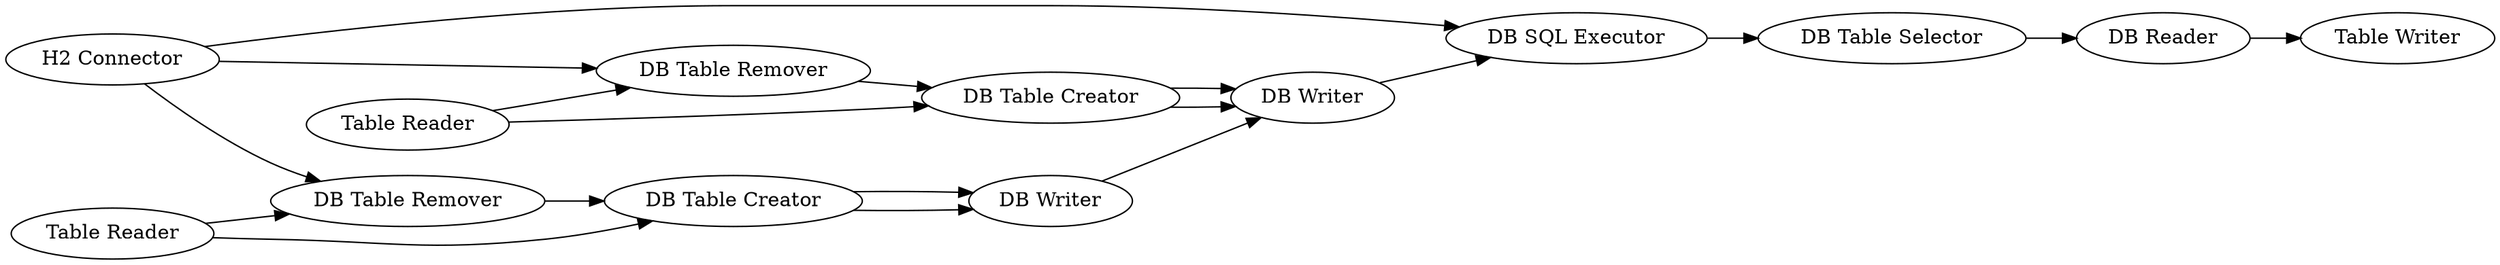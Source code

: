 digraph {
	3 [label="H2 Connector"]
	8 [label="DB Writer"]
	24 [label="Table Writer"]
	68 [label="DB Table Remover"]
	71 [label="DB Table Remover"]
	72 [label="DB Writer"]
	74 [label="DB SQL Executor"]
	75 [label="DB Table Selector"]
	76 [label="DB Reader"]
	77 [label="Table Reader"]
	78 [label="Table Reader"]
	79 [label="DB Table Creator"]
	80 [label="DB Table Creator"]
	3 -> 71
	3 -> 68
	3 -> 74
	8 -> 72
	68 -> 80
	71 -> 79
	72 -> 74
	74 -> 75
	75 -> 76
	76 -> 24
	77 -> 71
	77 -> 79
	78 -> 68
	78 -> 80
	79 -> 72
	79 -> 72
	80 -> 8
	80 -> 8
	rankdir=LR
}
